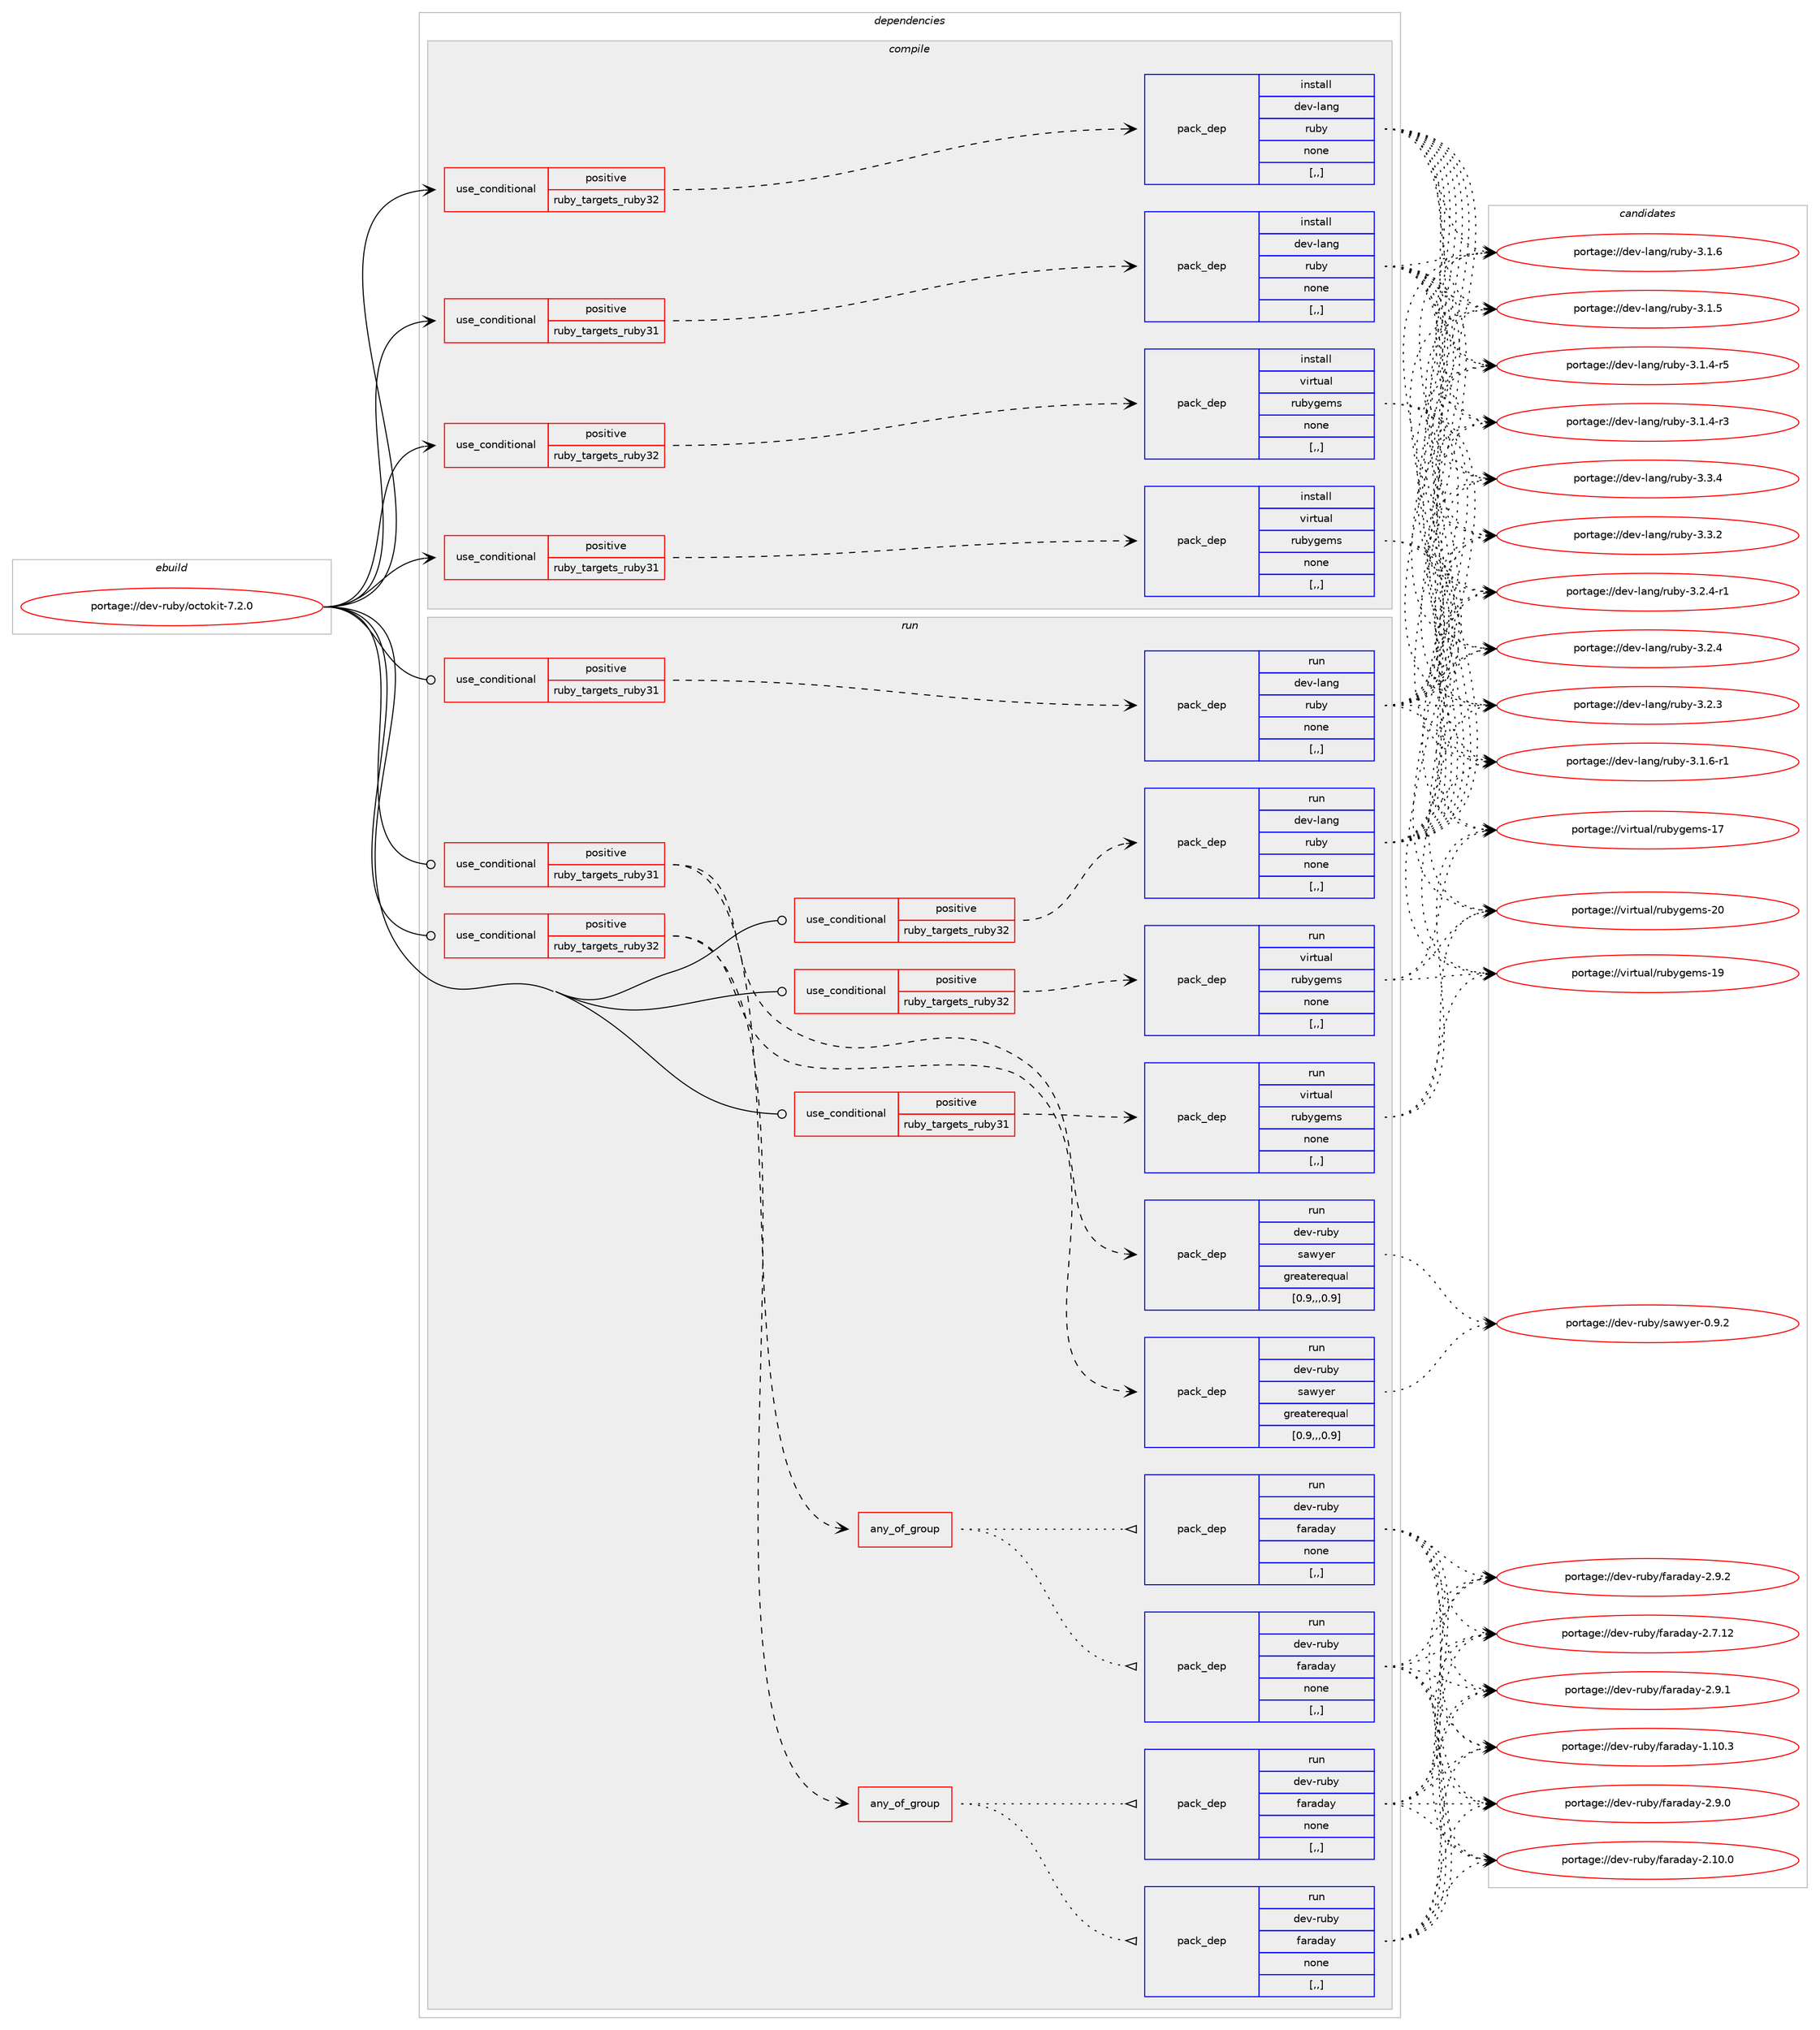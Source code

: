 digraph prolog {

# *************
# Graph options
# *************

newrank=true;
concentrate=true;
compound=true;
graph [rankdir=LR,fontname=Helvetica,fontsize=10,ranksep=1.5];#, ranksep=2.5, nodesep=0.2];
edge  [arrowhead=vee];
node  [fontname=Helvetica,fontsize=10];

# **********
# The ebuild
# **********

subgraph cluster_leftcol {
color=gray;
rank=same;
label=<<i>ebuild</i>>;
id [label="portage://dev-ruby/octokit-7.2.0", color=red, width=4, href="../dev-ruby/octokit-7.2.0.svg"];
}

# ****************
# The dependencies
# ****************

subgraph cluster_midcol {
color=gray;
label=<<i>dependencies</i>>;
subgraph cluster_compile {
fillcolor="#eeeeee";
style=filled;
label=<<i>compile</i>>;
subgraph cond51774 {
dependency192315 [label=<<TABLE BORDER="0" CELLBORDER="1" CELLSPACING="0" CELLPADDING="4"><TR><TD ROWSPAN="3" CELLPADDING="10">use_conditional</TD></TR><TR><TD>positive</TD></TR><TR><TD>ruby_targets_ruby31</TD></TR></TABLE>>, shape=none, color=red];
subgraph pack139200 {
dependency192316 [label=<<TABLE BORDER="0" CELLBORDER="1" CELLSPACING="0" CELLPADDING="4" WIDTH="220"><TR><TD ROWSPAN="6" CELLPADDING="30">pack_dep</TD></TR><TR><TD WIDTH="110">install</TD></TR><TR><TD>dev-lang</TD></TR><TR><TD>ruby</TD></TR><TR><TD>none</TD></TR><TR><TD>[,,]</TD></TR></TABLE>>, shape=none, color=blue];
}
dependency192315:e -> dependency192316:w [weight=20,style="dashed",arrowhead="vee"];
}
id:e -> dependency192315:w [weight=20,style="solid",arrowhead="vee"];
subgraph cond51775 {
dependency192317 [label=<<TABLE BORDER="0" CELLBORDER="1" CELLSPACING="0" CELLPADDING="4"><TR><TD ROWSPAN="3" CELLPADDING="10">use_conditional</TD></TR><TR><TD>positive</TD></TR><TR><TD>ruby_targets_ruby31</TD></TR></TABLE>>, shape=none, color=red];
subgraph pack139201 {
dependency192318 [label=<<TABLE BORDER="0" CELLBORDER="1" CELLSPACING="0" CELLPADDING="4" WIDTH="220"><TR><TD ROWSPAN="6" CELLPADDING="30">pack_dep</TD></TR><TR><TD WIDTH="110">install</TD></TR><TR><TD>virtual</TD></TR><TR><TD>rubygems</TD></TR><TR><TD>none</TD></TR><TR><TD>[,,]</TD></TR></TABLE>>, shape=none, color=blue];
}
dependency192317:e -> dependency192318:w [weight=20,style="dashed",arrowhead="vee"];
}
id:e -> dependency192317:w [weight=20,style="solid",arrowhead="vee"];
subgraph cond51776 {
dependency192319 [label=<<TABLE BORDER="0" CELLBORDER="1" CELLSPACING="0" CELLPADDING="4"><TR><TD ROWSPAN="3" CELLPADDING="10">use_conditional</TD></TR><TR><TD>positive</TD></TR><TR><TD>ruby_targets_ruby32</TD></TR></TABLE>>, shape=none, color=red];
subgraph pack139202 {
dependency192320 [label=<<TABLE BORDER="0" CELLBORDER="1" CELLSPACING="0" CELLPADDING="4" WIDTH="220"><TR><TD ROWSPAN="6" CELLPADDING="30">pack_dep</TD></TR><TR><TD WIDTH="110">install</TD></TR><TR><TD>dev-lang</TD></TR><TR><TD>ruby</TD></TR><TR><TD>none</TD></TR><TR><TD>[,,]</TD></TR></TABLE>>, shape=none, color=blue];
}
dependency192319:e -> dependency192320:w [weight=20,style="dashed",arrowhead="vee"];
}
id:e -> dependency192319:w [weight=20,style="solid",arrowhead="vee"];
subgraph cond51777 {
dependency192321 [label=<<TABLE BORDER="0" CELLBORDER="1" CELLSPACING="0" CELLPADDING="4"><TR><TD ROWSPAN="3" CELLPADDING="10">use_conditional</TD></TR><TR><TD>positive</TD></TR><TR><TD>ruby_targets_ruby32</TD></TR></TABLE>>, shape=none, color=red];
subgraph pack139203 {
dependency192322 [label=<<TABLE BORDER="0" CELLBORDER="1" CELLSPACING="0" CELLPADDING="4" WIDTH="220"><TR><TD ROWSPAN="6" CELLPADDING="30">pack_dep</TD></TR><TR><TD WIDTH="110">install</TD></TR><TR><TD>virtual</TD></TR><TR><TD>rubygems</TD></TR><TR><TD>none</TD></TR><TR><TD>[,,]</TD></TR></TABLE>>, shape=none, color=blue];
}
dependency192321:e -> dependency192322:w [weight=20,style="dashed",arrowhead="vee"];
}
id:e -> dependency192321:w [weight=20,style="solid",arrowhead="vee"];
}
subgraph cluster_compileandrun {
fillcolor="#eeeeee";
style=filled;
label=<<i>compile and run</i>>;
}
subgraph cluster_run {
fillcolor="#eeeeee";
style=filled;
label=<<i>run</i>>;
subgraph cond51778 {
dependency192323 [label=<<TABLE BORDER="0" CELLBORDER="1" CELLSPACING="0" CELLPADDING="4"><TR><TD ROWSPAN="3" CELLPADDING="10">use_conditional</TD></TR><TR><TD>positive</TD></TR><TR><TD>ruby_targets_ruby31</TD></TR></TABLE>>, shape=none, color=red];
subgraph any1191 {
dependency192324 [label=<<TABLE BORDER="0" CELLBORDER="1" CELLSPACING="0" CELLPADDING="4"><TR><TD CELLPADDING="10">any_of_group</TD></TR></TABLE>>, shape=none, color=red];subgraph pack139204 {
dependency192325 [label=<<TABLE BORDER="0" CELLBORDER="1" CELLSPACING="0" CELLPADDING="4" WIDTH="220"><TR><TD ROWSPAN="6" CELLPADDING="30">pack_dep</TD></TR><TR><TD WIDTH="110">run</TD></TR><TR><TD>dev-ruby</TD></TR><TR><TD>faraday</TD></TR><TR><TD>none</TD></TR><TR><TD>[,,]</TD></TR></TABLE>>, shape=none, color=blue];
}
dependency192324:e -> dependency192325:w [weight=20,style="dotted",arrowhead="oinv"];
subgraph pack139205 {
dependency192326 [label=<<TABLE BORDER="0" CELLBORDER="1" CELLSPACING="0" CELLPADDING="4" WIDTH="220"><TR><TD ROWSPAN="6" CELLPADDING="30">pack_dep</TD></TR><TR><TD WIDTH="110">run</TD></TR><TR><TD>dev-ruby</TD></TR><TR><TD>faraday</TD></TR><TR><TD>none</TD></TR><TR><TD>[,,]</TD></TR></TABLE>>, shape=none, color=blue];
}
dependency192324:e -> dependency192326:w [weight=20,style="dotted",arrowhead="oinv"];
}
dependency192323:e -> dependency192324:w [weight=20,style="dashed",arrowhead="vee"];
subgraph pack139206 {
dependency192327 [label=<<TABLE BORDER="0" CELLBORDER="1" CELLSPACING="0" CELLPADDING="4" WIDTH="220"><TR><TD ROWSPAN="6" CELLPADDING="30">pack_dep</TD></TR><TR><TD WIDTH="110">run</TD></TR><TR><TD>dev-ruby</TD></TR><TR><TD>sawyer</TD></TR><TR><TD>greaterequal</TD></TR><TR><TD>[0.9,,,0.9]</TD></TR></TABLE>>, shape=none, color=blue];
}
dependency192323:e -> dependency192327:w [weight=20,style="dashed",arrowhead="vee"];
}
id:e -> dependency192323:w [weight=20,style="solid",arrowhead="odot"];
subgraph cond51779 {
dependency192328 [label=<<TABLE BORDER="0" CELLBORDER="1" CELLSPACING="0" CELLPADDING="4"><TR><TD ROWSPAN="3" CELLPADDING="10">use_conditional</TD></TR><TR><TD>positive</TD></TR><TR><TD>ruby_targets_ruby31</TD></TR></TABLE>>, shape=none, color=red];
subgraph pack139207 {
dependency192329 [label=<<TABLE BORDER="0" CELLBORDER="1" CELLSPACING="0" CELLPADDING="4" WIDTH="220"><TR><TD ROWSPAN="6" CELLPADDING="30">pack_dep</TD></TR><TR><TD WIDTH="110">run</TD></TR><TR><TD>dev-lang</TD></TR><TR><TD>ruby</TD></TR><TR><TD>none</TD></TR><TR><TD>[,,]</TD></TR></TABLE>>, shape=none, color=blue];
}
dependency192328:e -> dependency192329:w [weight=20,style="dashed",arrowhead="vee"];
}
id:e -> dependency192328:w [weight=20,style="solid",arrowhead="odot"];
subgraph cond51780 {
dependency192330 [label=<<TABLE BORDER="0" CELLBORDER="1" CELLSPACING="0" CELLPADDING="4"><TR><TD ROWSPAN="3" CELLPADDING="10">use_conditional</TD></TR><TR><TD>positive</TD></TR><TR><TD>ruby_targets_ruby31</TD></TR></TABLE>>, shape=none, color=red];
subgraph pack139208 {
dependency192331 [label=<<TABLE BORDER="0" CELLBORDER="1" CELLSPACING="0" CELLPADDING="4" WIDTH="220"><TR><TD ROWSPAN="6" CELLPADDING="30">pack_dep</TD></TR><TR><TD WIDTH="110">run</TD></TR><TR><TD>virtual</TD></TR><TR><TD>rubygems</TD></TR><TR><TD>none</TD></TR><TR><TD>[,,]</TD></TR></TABLE>>, shape=none, color=blue];
}
dependency192330:e -> dependency192331:w [weight=20,style="dashed",arrowhead="vee"];
}
id:e -> dependency192330:w [weight=20,style="solid",arrowhead="odot"];
subgraph cond51781 {
dependency192332 [label=<<TABLE BORDER="0" CELLBORDER="1" CELLSPACING="0" CELLPADDING="4"><TR><TD ROWSPAN="3" CELLPADDING="10">use_conditional</TD></TR><TR><TD>positive</TD></TR><TR><TD>ruby_targets_ruby32</TD></TR></TABLE>>, shape=none, color=red];
subgraph any1192 {
dependency192333 [label=<<TABLE BORDER="0" CELLBORDER="1" CELLSPACING="0" CELLPADDING="4"><TR><TD CELLPADDING="10">any_of_group</TD></TR></TABLE>>, shape=none, color=red];subgraph pack139209 {
dependency192334 [label=<<TABLE BORDER="0" CELLBORDER="1" CELLSPACING="0" CELLPADDING="4" WIDTH="220"><TR><TD ROWSPAN="6" CELLPADDING="30">pack_dep</TD></TR><TR><TD WIDTH="110">run</TD></TR><TR><TD>dev-ruby</TD></TR><TR><TD>faraday</TD></TR><TR><TD>none</TD></TR><TR><TD>[,,]</TD></TR></TABLE>>, shape=none, color=blue];
}
dependency192333:e -> dependency192334:w [weight=20,style="dotted",arrowhead="oinv"];
subgraph pack139210 {
dependency192335 [label=<<TABLE BORDER="0" CELLBORDER="1" CELLSPACING="0" CELLPADDING="4" WIDTH="220"><TR><TD ROWSPAN="6" CELLPADDING="30">pack_dep</TD></TR><TR><TD WIDTH="110">run</TD></TR><TR><TD>dev-ruby</TD></TR><TR><TD>faraday</TD></TR><TR><TD>none</TD></TR><TR><TD>[,,]</TD></TR></TABLE>>, shape=none, color=blue];
}
dependency192333:e -> dependency192335:w [weight=20,style="dotted",arrowhead="oinv"];
}
dependency192332:e -> dependency192333:w [weight=20,style="dashed",arrowhead="vee"];
subgraph pack139211 {
dependency192336 [label=<<TABLE BORDER="0" CELLBORDER="1" CELLSPACING="0" CELLPADDING="4" WIDTH="220"><TR><TD ROWSPAN="6" CELLPADDING="30">pack_dep</TD></TR><TR><TD WIDTH="110">run</TD></TR><TR><TD>dev-ruby</TD></TR><TR><TD>sawyer</TD></TR><TR><TD>greaterequal</TD></TR><TR><TD>[0.9,,,0.9]</TD></TR></TABLE>>, shape=none, color=blue];
}
dependency192332:e -> dependency192336:w [weight=20,style="dashed",arrowhead="vee"];
}
id:e -> dependency192332:w [weight=20,style="solid",arrowhead="odot"];
subgraph cond51782 {
dependency192337 [label=<<TABLE BORDER="0" CELLBORDER="1" CELLSPACING="0" CELLPADDING="4"><TR><TD ROWSPAN="3" CELLPADDING="10">use_conditional</TD></TR><TR><TD>positive</TD></TR><TR><TD>ruby_targets_ruby32</TD></TR></TABLE>>, shape=none, color=red];
subgraph pack139212 {
dependency192338 [label=<<TABLE BORDER="0" CELLBORDER="1" CELLSPACING="0" CELLPADDING="4" WIDTH="220"><TR><TD ROWSPAN="6" CELLPADDING="30">pack_dep</TD></TR><TR><TD WIDTH="110">run</TD></TR><TR><TD>dev-lang</TD></TR><TR><TD>ruby</TD></TR><TR><TD>none</TD></TR><TR><TD>[,,]</TD></TR></TABLE>>, shape=none, color=blue];
}
dependency192337:e -> dependency192338:w [weight=20,style="dashed",arrowhead="vee"];
}
id:e -> dependency192337:w [weight=20,style="solid",arrowhead="odot"];
subgraph cond51783 {
dependency192339 [label=<<TABLE BORDER="0" CELLBORDER="1" CELLSPACING="0" CELLPADDING="4"><TR><TD ROWSPAN="3" CELLPADDING="10">use_conditional</TD></TR><TR><TD>positive</TD></TR><TR><TD>ruby_targets_ruby32</TD></TR></TABLE>>, shape=none, color=red];
subgraph pack139213 {
dependency192340 [label=<<TABLE BORDER="0" CELLBORDER="1" CELLSPACING="0" CELLPADDING="4" WIDTH="220"><TR><TD ROWSPAN="6" CELLPADDING="30">pack_dep</TD></TR><TR><TD WIDTH="110">run</TD></TR><TR><TD>virtual</TD></TR><TR><TD>rubygems</TD></TR><TR><TD>none</TD></TR><TR><TD>[,,]</TD></TR></TABLE>>, shape=none, color=blue];
}
dependency192339:e -> dependency192340:w [weight=20,style="dashed",arrowhead="vee"];
}
id:e -> dependency192339:w [weight=20,style="solid",arrowhead="odot"];
}
}

# **************
# The candidates
# **************

subgraph cluster_choices {
rank=same;
color=gray;
label=<<i>candidates</i>>;

subgraph choice139200 {
color=black;
nodesep=1;
choice10010111845108971101034711411798121455146514652 [label="portage://dev-lang/ruby-3.3.4", color=red, width=4,href="../dev-lang/ruby-3.3.4.svg"];
choice10010111845108971101034711411798121455146514650 [label="portage://dev-lang/ruby-3.3.2", color=red, width=4,href="../dev-lang/ruby-3.3.2.svg"];
choice100101118451089711010347114117981214551465046524511449 [label="portage://dev-lang/ruby-3.2.4-r1", color=red, width=4,href="../dev-lang/ruby-3.2.4-r1.svg"];
choice10010111845108971101034711411798121455146504652 [label="portage://dev-lang/ruby-3.2.4", color=red, width=4,href="../dev-lang/ruby-3.2.4.svg"];
choice10010111845108971101034711411798121455146504651 [label="portage://dev-lang/ruby-3.2.3", color=red, width=4,href="../dev-lang/ruby-3.2.3.svg"];
choice100101118451089711010347114117981214551464946544511449 [label="portage://dev-lang/ruby-3.1.6-r1", color=red, width=4,href="../dev-lang/ruby-3.1.6-r1.svg"];
choice10010111845108971101034711411798121455146494654 [label="portage://dev-lang/ruby-3.1.6", color=red, width=4,href="../dev-lang/ruby-3.1.6.svg"];
choice10010111845108971101034711411798121455146494653 [label="portage://dev-lang/ruby-3.1.5", color=red, width=4,href="../dev-lang/ruby-3.1.5.svg"];
choice100101118451089711010347114117981214551464946524511453 [label="portage://dev-lang/ruby-3.1.4-r5", color=red, width=4,href="../dev-lang/ruby-3.1.4-r5.svg"];
choice100101118451089711010347114117981214551464946524511451 [label="portage://dev-lang/ruby-3.1.4-r3", color=red, width=4,href="../dev-lang/ruby-3.1.4-r3.svg"];
dependency192316:e -> choice10010111845108971101034711411798121455146514652:w [style=dotted,weight="100"];
dependency192316:e -> choice10010111845108971101034711411798121455146514650:w [style=dotted,weight="100"];
dependency192316:e -> choice100101118451089711010347114117981214551465046524511449:w [style=dotted,weight="100"];
dependency192316:e -> choice10010111845108971101034711411798121455146504652:w [style=dotted,weight="100"];
dependency192316:e -> choice10010111845108971101034711411798121455146504651:w [style=dotted,weight="100"];
dependency192316:e -> choice100101118451089711010347114117981214551464946544511449:w [style=dotted,weight="100"];
dependency192316:e -> choice10010111845108971101034711411798121455146494654:w [style=dotted,weight="100"];
dependency192316:e -> choice10010111845108971101034711411798121455146494653:w [style=dotted,weight="100"];
dependency192316:e -> choice100101118451089711010347114117981214551464946524511453:w [style=dotted,weight="100"];
dependency192316:e -> choice100101118451089711010347114117981214551464946524511451:w [style=dotted,weight="100"];
}
subgraph choice139201 {
color=black;
nodesep=1;
choice118105114116117971084711411798121103101109115455048 [label="portage://virtual/rubygems-20", color=red, width=4,href="../virtual/rubygems-20.svg"];
choice118105114116117971084711411798121103101109115454957 [label="portage://virtual/rubygems-19", color=red, width=4,href="../virtual/rubygems-19.svg"];
choice118105114116117971084711411798121103101109115454955 [label="portage://virtual/rubygems-17", color=red, width=4,href="../virtual/rubygems-17.svg"];
dependency192318:e -> choice118105114116117971084711411798121103101109115455048:w [style=dotted,weight="100"];
dependency192318:e -> choice118105114116117971084711411798121103101109115454957:w [style=dotted,weight="100"];
dependency192318:e -> choice118105114116117971084711411798121103101109115454955:w [style=dotted,weight="100"];
}
subgraph choice139202 {
color=black;
nodesep=1;
choice10010111845108971101034711411798121455146514652 [label="portage://dev-lang/ruby-3.3.4", color=red, width=4,href="../dev-lang/ruby-3.3.4.svg"];
choice10010111845108971101034711411798121455146514650 [label="portage://dev-lang/ruby-3.3.2", color=red, width=4,href="../dev-lang/ruby-3.3.2.svg"];
choice100101118451089711010347114117981214551465046524511449 [label="portage://dev-lang/ruby-3.2.4-r1", color=red, width=4,href="../dev-lang/ruby-3.2.4-r1.svg"];
choice10010111845108971101034711411798121455146504652 [label="portage://dev-lang/ruby-3.2.4", color=red, width=4,href="../dev-lang/ruby-3.2.4.svg"];
choice10010111845108971101034711411798121455146504651 [label="portage://dev-lang/ruby-3.2.3", color=red, width=4,href="../dev-lang/ruby-3.2.3.svg"];
choice100101118451089711010347114117981214551464946544511449 [label="portage://dev-lang/ruby-3.1.6-r1", color=red, width=4,href="../dev-lang/ruby-3.1.6-r1.svg"];
choice10010111845108971101034711411798121455146494654 [label="portage://dev-lang/ruby-3.1.6", color=red, width=4,href="../dev-lang/ruby-3.1.6.svg"];
choice10010111845108971101034711411798121455146494653 [label="portage://dev-lang/ruby-3.1.5", color=red, width=4,href="../dev-lang/ruby-3.1.5.svg"];
choice100101118451089711010347114117981214551464946524511453 [label="portage://dev-lang/ruby-3.1.4-r5", color=red, width=4,href="../dev-lang/ruby-3.1.4-r5.svg"];
choice100101118451089711010347114117981214551464946524511451 [label="portage://dev-lang/ruby-3.1.4-r3", color=red, width=4,href="../dev-lang/ruby-3.1.4-r3.svg"];
dependency192320:e -> choice10010111845108971101034711411798121455146514652:w [style=dotted,weight="100"];
dependency192320:e -> choice10010111845108971101034711411798121455146514650:w [style=dotted,weight="100"];
dependency192320:e -> choice100101118451089711010347114117981214551465046524511449:w [style=dotted,weight="100"];
dependency192320:e -> choice10010111845108971101034711411798121455146504652:w [style=dotted,weight="100"];
dependency192320:e -> choice10010111845108971101034711411798121455146504651:w [style=dotted,weight="100"];
dependency192320:e -> choice100101118451089711010347114117981214551464946544511449:w [style=dotted,weight="100"];
dependency192320:e -> choice10010111845108971101034711411798121455146494654:w [style=dotted,weight="100"];
dependency192320:e -> choice10010111845108971101034711411798121455146494653:w [style=dotted,weight="100"];
dependency192320:e -> choice100101118451089711010347114117981214551464946524511453:w [style=dotted,weight="100"];
dependency192320:e -> choice100101118451089711010347114117981214551464946524511451:w [style=dotted,weight="100"];
}
subgraph choice139203 {
color=black;
nodesep=1;
choice118105114116117971084711411798121103101109115455048 [label="portage://virtual/rubygems-20", color=red, width=4,href="../virtual/rubygems-20.svg"];
choice118105114116117971084711411798121103101109115454957 [label="portage://virtual/rubygems-19", color=red, width=4,href="../virtual/rubygems-19.svg"];
choice118105114116117971084711411798121103101109115454955 [label="portage://virtual/rubygems-17", color=red, width=4,href="../virtual/rubygems-17.svg"];
dependency192322:e -> choice118105114116117971084711411798121103101109115455048:w [style=dotted,weight="100"];
dependency192322:e -> choice118105114116117971084711411798121103101109115454957:w [style=dotted,weight="100"];
dependency192322:e -> choice118105114116117971084711411798121103101109115454955:w [style=dotted,weight="100"];
}
subgraph choice139204 {
color=black;
nodesep=1;
choice10010111845114117981214710297114971009712145504649484648 [label="portage://dev-ruby/faraday-2.10.0", color=red, width=4,href="../dev-ruby/faraday-2.10.0.svg"];
choice100101118451141179812147102971149710097121455046574650 [label="portage://dev-ruby/faraday-2.9.2", color=red, width=4,href="../dev-ruby/faraday-2.9.2.svg"];
choice100101118451141179812147102971149710097121455046574649 [label="portage://dev-ruby/faraday-2.9.1", color=red, width=4,href="../dev-ruby/faraday-2.9.1.svg"];
choice100101118451141179812147102971149710097121455046574648 [label="portage://dev-ruby/faraday-2.9.0", color=red, width=4,href="../dev-ruby/faraday-2.9.0.svg"];
choice10010111845114117981214710297114971009712145504655464950 [label="portage://dev-ruby/faraday-2.7.12", color=red, width=4,href="../dev-ruby/faraday-2.7.12.svg"];
choice10010111845114117981214710297114971009712145494649484651 [label="portage://dev-ruby/faraday-1.10.3", color=red, width=4,href="../dev-ruby/faraday-1.10.3.svg"];
dependency192325:e -> choice10010111845114117981214710297114971009712145504649484648:w [style=dotted,weight="100"];
dependency192325:e -> choice100101118451141179812147102971149710097121455046574650:w [style=dotted,weight="100"];
dependency192325:e -> choice100101118451141179812147102971149710097121455046574649:w [style=dotted,weight="100"];
dependency192325:e -> choice100101118451141179812147102971149710097121455046574648:w [style=dotted,weight="100"];
dependency192325:e -> choice10010111845114117981214710297114971009712145504655464950:w [style=dotted,weight="100"];
dependency192325:e -> choice10010111845114117981214710297114971009712145494649484651:w [style=dotted,weight="100"];
}
subgraph choice139205 {
color=black;
nodesep=1;
choice10010111845114117981214710297114971009712145504649484648 [label="portage://dev-ruby/faraday-2.10.0", color=red, width=4,href="../dev-ruby/faraday-2.10.0.svg"];
choice100101118451141179812147102971149710097121455046574650 [label="portage://dev-ruby/faraday-2.9.2", color=red, width=4,href="../dev-ruby/faraday-2.9.2.svg"];
choice100101118451141179812147102971149710097121455046574649 [label="portage://dev-ruby/faraday-2.9.1", color=red, width=4,href="../dev-ruby/faraday-2.9.1.svg"];
choice100101118451141179812147102971149710097121455046574648 [label="portage://dev-ruby/faraday-2.9.0", color=red, width=4,href="../dev-ruby/faraday-2.9.0.svg"];
choice10010111845114117981214710297114971009712145504655464950 [label="portage://dev-ruby/faraday-2.7.12", color=red, width=4,href="../dev-ruby/faraday-2.7.12.svg"];
choice10010111845114117981214710297114971009712145494649484651 [label="portage://dev-ruby/faraday-1.10.3", color=red, width=4,href="../dev-ruby/faraday-1.10.3.svg"];
dependency192326:e -> choice10010111845114117981214710297114971009712145504649484648:w [style=dotted,weight="100"];
dependency192326:e -> choice100101118451141179812147102971149710097121455046574650:w [style=dotted,weight="100"];
dependency192326:e -> choice100101118451141179812147102971149710097121455046574649:w [style=dotted,weight="100"];
dependency192326:e -> choice100101118451141179812147102971149710097121455046574648:w [style=dotted,weight="100"];
dependency192326:e -> choice10010111845114117981214710297114971009712145504655464950:w [style=dotted,weight="100"];
dependency192326:e -> choice10010111845114117981214710297114971009712145494649484651:w [style=dotted,weight="100"];
}
subgraph choice139206 {
color=black;
nodesep=1;
choice10010111845114117981214711597119121101114454846574650 [label="portage://dev-ruby/sawyer-0.9.2", color=red, width=4,href="../dev-ruby/sawyer-0.9.2.svg"];
dependency192327:e -> choice10010111845114117981214711597119121101114454846574650:w [style=dotted,weight="100"];
}
subgraph choice139207 {
color=black;
nodesep=1;
choice10010111845108971101034711411798121455146514652 [label="portage://dev-lang/ruby-3.3.4", color=red, width=4,href="../dev-lang/ruby-3.3.4.svg"];
choice10010111845108971101034711411798121455146514650 [label="portage://dev-lang/ruby-3.3.2", color=red, width=4,href="../dev-lang/ruby-3.3.2.svg"];
choice100101118451089711010347114117981214551465046524511449 [label="portage://dev-lang/ruby-3.2.4-r1", color=red, width=4,href="../dev-lang/ruby-3.2.4-r1.svg"];
choice10010111845108971101034711411798121455146504652 [label="portage://dev-lang/ruby-3.2.4", color=red, width=4,href="../dev-lang/ruby-3.2.4.svg"];
choice10010111845108971101034711411798121455146504651 [label="portage://dev-lang/ruby-3.2.3", color=red, width=4,href="../dev-lang/ruby-3.2.3.svg"];
choice100101118451089711010347114117981214551464946544511449 [label="portage://dev-lang/ruby-3.1.6-r1", color=red, width=4,href="../dev-lang/ruby-3.1.6-r1.svg"];
choice10010111845108971101034711411798121455146494654 [label="portage://dev-lang/ruby-3.1.6", color=red, width=4,href="../dev-lang/ruby-3.1.6.svg"];
choice10010111845108971101034711411798121455146494653 [label="portage://dev-lang/ruby-3.1.5", color=red, width=4,href="../dev-lang/ruby-3.1.5.svg"];
choice100101118451089711010347114117981214551464946524511453 [label="portage://dev-lang/ruby-3.1.4-r5", color=red, width=4,href="../dev-lang/ruby-3.1.4-r5.svg"];
choice100101118451089711010347114117981214551464946524511451 [label="portage://dev-lang/ruby-3.1.4-r3", color=red, width=4,href="../dev-lang/ruby-3.1.4-r3.svg"];
dependency192329:e -> choice10010111845108971101034711411798121455146514652:w [style=dotted,weight="100"];
dependency192329:e -> choice10010111845108971101034711411798121455146514650:w [style=dotted,weight="100"];
dependency192329:e -> choice100101118451089711010347114117981214551465046524511449:w [style=dotted,weight="100"];
dependency192329:e -> choice10010111845108971101034711411798121455146504652:w [style=dotted,weight="100"];
dependency192329:e -> choice10010111845108971101034711411798121455146504651:w [style=dotted,weight="100"];
dependency192329:e -> choice100101118451089711010347114117981214551464946544511449:w [style=dotted,weight="100"];
dependency192329:e -> choice10010111845108971101034711411798121455146494654:w [style=dotted,weight="100"];
dependency192329:e -> choice10010111845108971101034711411798121455146494653:w [style=dotted,weight="100"];
dependency192329:e -> choice100101118451089711010347114117981214551464946524511453:w [style=dotted,weight="100"];
dependency192329:e -> choice100101118451089711010347114117981214551464946524511451:w [style=dotted,weight="100"];
}
subgraph choice139208 {
color=black;
nodesep=1;
choice118105114116117971084711411798121103101109115455048 [label="portage://virtual/rubygems-20", color=red, width=4,href="../virtual/rubygems-20.svg"];
choice118105114116117971084711411798121103101109115454957 [label="portage://virtual/rubygems-19", color=red, width=4,href="../virtual/rubygems-19.svg"];
choice118105114116117971084711411798121103101109115454955 [label="portage://virtual/rubygems-17", color=red, width=4,href="../virtual/rubygems-17.svg"];
dependency192331:e -> choice118105114116117971084711411798121103101109115455048:w [style=dotted,weight="100"];
dependency192331:e -> choice118105114116117971084711411798121103101109115454957:w [style=dotted,weight="100"];
dependency192331:e -> choice118105114116117971084711411798121103101109115454955:w [style=dotted,weight="100"];
}
subgraph choice139209 {
color=black;
nodesep=1;
choice10010111845114117981214710297114971009712145504649484648 [label="portage://dev-ruby/faraday-2.10.0", color=red, width=4,href="../dev-ruby/faraday-2.10.0.svg"];
choice100101118451141179812147102971149710097121455046574650 [label="portage://dev-ruby/faraday-2.9.2", color=red, width=4,href="../dev-ruby/faraday-2.9.2.svg"];
choice100101118451141179812147102971149710097121455046574649 [label="portage://dev-ruby/faraday-2.9.1", color=red, width=4,href="../dev-ruby/faraday-2.9.1.svg"];
choice100101118451141179812147102971149710097121455046574648 [label="portage://dev-ruby/faraday-2.9.0", color=red, width=4,href="../dev-ruby/faraday-2.9.0.svg"];
choice10010111845114117981214710297114971009712145504655464950 [label="portage://dev-ruby/faraday-2.7.12", color=red, width=4,href="../dev-ruby/faraday-2.7.12.svg"];
choice10010111845114117981214710297114971009712145494649484651 [label="portage://dev-ruby/faraday-1.10.3", color=red, width=4,href="../dev-ruby/faraday-1.10.3.svg"];
dependency192334:e -> choice10010111845114117981214710297114971009712145504649484648:w [style=dotted,weight="100"];
dependency192334:e -> choice100101118451141179812147102971149710097121455046574650:w [style=dotted,weight="100"];
dependency192334:e -> choice100101118451141179812147102971149710097121455046574649:w [style=dotted,weight="100"];
dependency192334:e -> choice100101118451141179812147102971149710097121455046574648:w [style=dotted,weight="100"];
dependency192334:e -> choice10010111845114117981214710297114971009712145504655464950:w [style=dotted,weight="100"];
dependency192334:e -> choice10010111845114117981214710297114971009712145494649484651:w [style=dotted,weight="100"];
}
subgraph choice139210 {
color=black;
nodesep=1;
choice10010111845114117981214710297114971009712145504649484648 [label="portage://dev-ruby/faraday-2.10.0", color=red, width=4,href="../dev-ruby/faraday-2.10.0.svg"];
choice100101118451141179812147102971149710097121455046574650 [label="portage://dev-ruby/faraday-2.9.2", color=red, width=4,href="../dev-ruby/faraday-2.9.2.svg"];
choice100101118451141179812147102971149710097121455046574649 [label="portage://dev-ruby/faraday-2.9.1", color=red, width=4,href="../dev-ruby/faraday-2.9.1.svg"];
choice100101118451141179812147102971149710097121455046574648 [label="portage://dev-ruby/faraday-2.9.0", color=red, width=4,href="../dev-ruby/faraday-2.9.0.svg"];
choice10010111845114117981214710297114971009712145504655464950 [label="portage://dev-ruby/faraday-2.7.12", color=red, width=4,href="../dev-ruby/faraday-2.7.12.svg"];
choice10010111845114117981214710297114971009712145494649484651 [label="portage://dev-ruby/faraday-1.10.3", color=red, width=4,href="../dev-ruby/faraday-1.10.3.svg"];
dependency192335:e -> choice10010111845114117981214710297114971009712145504649484648:w [style=dotted,weight="100"];
dependency192335:e -> choice100101118451141179812147102971149710097121455046574650:w [style=dotted,weight="100"];
dependency192335:e -> choice100101118451141179812147102971149710097121455046574649:w [style=dotted,weight="100"];
dependency192335:e -> choice100101118451141179812147102971149710097121455046574648:w [style=dotted,weight="100"];
dependency192335:e -> choice10010111845114117981214710297114971009712145504655464950:w [style=dotted,weight="100"];
dependency192335:e -> choice10010111845114117981214710297114971009712145494649484651:w [style=dotted,weight="100"];
}
subgraph choice139211 {
color=black;
nodesep=1;
choice10010111845114117981214711597119121101114454846574650 [label="portage://dev-ruby/sawyer-0.9.2", color=red, width=4,href="../dev-ruby/sawyer-0.9.2.svg"];
dependency192336:e -> choice10010111845114117981214711597119121101114454846574650:w [style=dotted,weight="100"];
}
subgraph choice139212 {
color=black;
nodesep=1;
choice10010111845108971101034711411798121455146514652 [label="portage://dev-lang/ruby-3.3.4", color=red, width=4,href="../dev-lang/ruby-3.3.4.svg"];
choice10010111845108971101034711411798121455146514650 [label="portage://dev-lang/ruby-3.3.2", color=red, width=4,href="../dev-lang/ruby-3.3.2.svg"];
choice100101118451089711010347114117981214551465046524511449 [label="portage://dev-lang/ruby-3.2.4-r1", color=red, width=4,href="../dev-lang/ruby-3.2.4-r1.svg"];
choice10010111845108971101034711411798121455146504652 [label="portage://dev-lang/ruby-3.2.4", color=red, width=4,href="../dev-lang/ruby-3.2.4.svg"];
choice10010111845108971101034711411798121455146504651 [label="portage://dev-lang/ruby-3.2.3", color=red, width=4,href="../dev-lang/ruby-3.2.3.svg"];
choice100101118451089711010347114117981214551464946544511449 [label="portage://dev-lang/ruby-3.1.6-r1", color=red, width=4,href="../dev-lang/ruby-3.1.6-r1.svg"];
choice10010111845108971101034711411798121455146494654 [label="portage://dev-lang/ruby-3.1.6", color=red, width=4,href="../dev-lang/ruby-3.1.6.svg"];
choice10010111845108971101034711411798121455146494653 [label="portage://dev-lang/ruby-3.1.5", color=red, width=4,href="../dev-lang/ruby-3.1.5.svg"];
choice100101118451089711010347114117981214551464946524511453 [label="portage://dev-lang/ruby-3.1.4-r5", color=red, width=4,href="../dev-lang/ruby-3.1.4-r5.svg"];
choice100101118451089711010347114117981214551464946524511451 [label="portage://dev-lang/ruby-3.1.4-r3", color=red, width=4,href="../dev-lang/ruby-3.1.4-r3.svg"];
dependency192338:e -> choice10010111845108971101034711411798121455146514652:w [style=dotted,weight="100"];
dependency192338:e -> choice10010111845108971101034711411798121455146514650:w [style=dotted,weight="100"];
dependency192338:e -> choice100101118451089711010347114117981214551465046524511449:w [style=dotted,weight="100"];
dependency192338:e -> choice10010111845108971101034711411798121455146504652:w [style=dotted,weight="100"];
dependency192338:e -> choice10010111845108971101034711411798121455146504651:w [style=dotted,weight="100"];
dependency192338:e -> choice100101118451089711010347114117981214551464946544511449:w [style=dotted,weight="100"];
dependency192338:e -> choice10010111845108971101034711411798121455146494654:w [style=dotted,weight="100"];
dependency192338:e -> choice10010111845108971101034711411798121455146494653:w [style=dotted,weight="100"];
dependency192338:e -> choice100101118451089711010347114117981214551464946524511453:w [style=dotted,weight="100"];
dependency192338:e -> choice100101118451089711010347114117981214551464946524511451:w [style=dotted,weight="100"];
}
subgraph choice139213 {
color=black;
nodesep=1;
choice118105114116117971084711411798121103101109115455048 [label="portage://virtual/rubygems-20", color=red, width=4,href="../virtual/rubygems-20.svg"];
choice118105114116117971084711411798121103101109115454957 [label="portage://virtual/rubygems-19", color=red, width=4,href="../virtual/rubygems-19.svg"];
choice118105114116117971084711411798121103101109115454955 [label="portage://virtual/rubygems-17", color=red, width=4,href="../virtual/rubygems-17.svg"];
dependency192340:e -> choice118105114116117971084711411798121103101109115455048:w [style=dotted,weight="100"];
dependency192340:e -> choice118105114116117971084711411798121103101109115454957:w [style=dotted,weight="100"];
dependency192340:e -> choice118105114116117971084711411798121103101109115454955:w [style=dotted,weight="100"];
}
}

}
